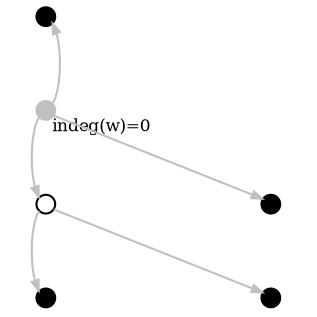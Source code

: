 digraph G {
	ratio=1;
	center = true;
	edge [arrowsize=.5, weight=.1, color="gray", fontsize=8];
	node [label="",shape=circle,height=0.12,width=0.12,fontsize=1];
	a->b [color=transparent];
	b->a;
	b->c;
	c->b [color=transparent];
	b->b [headlabel="indeg(w)=0", color=transparent];
	c->d;
	d->c [color=transparent];
	b->e;
	c->f;

	b [color="grey", style=filled];
	a [color="black", style=filled];
	d [color="black", style=filled];
	e [color="black", style=filled];
	f [color="black", style=filled];

}